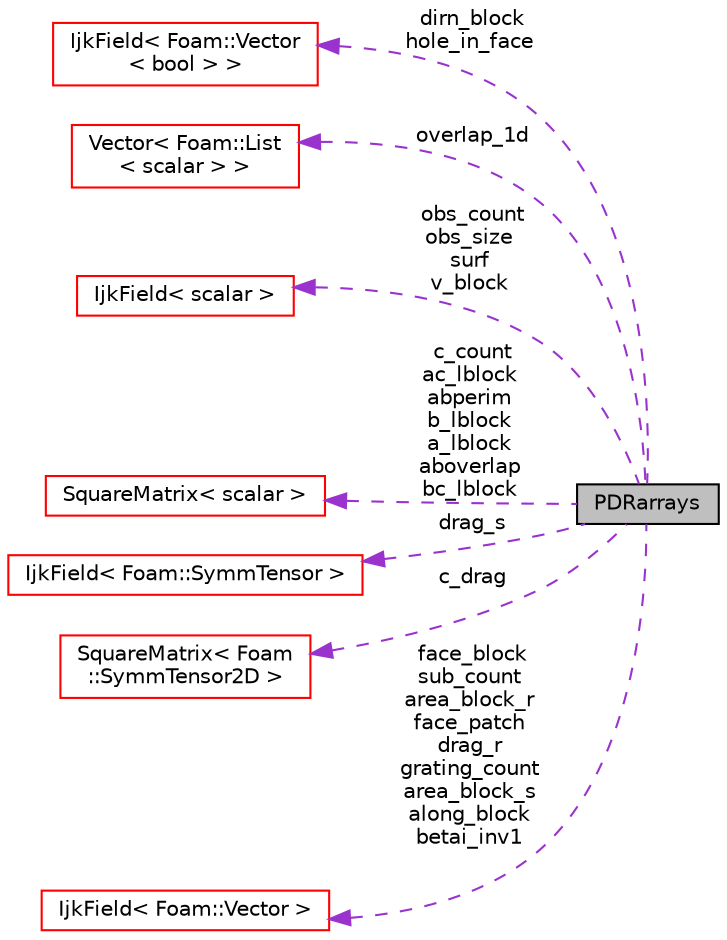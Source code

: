 digraph "PDRarrays"
{
  bgcolor="transparent";
  edge [fontname="Helvetica",fontsize="10",labelfontname="Helvetica",labelfontsize="10"];
  node [fontname="Helvetica",fontsize="10",shape=record];
  rankdir="LR";
  Node1 [label="PDRarrays",height=0.2,width=0.4,color="black", fillcolor="grey75", style="filled" fontcolor="black"];
  Node2 -> Node1 [dir="back",color="darkorchid3",fontsize="10",style="dashed",label=" dirn_block\nhole_in_face" ,fontname="Helvetica"];
  Node2 [label="IjkField\< Foam::Vector\l\< bool \> \>",height=0.2,width=0.4,color="red",URL="$classFoam_1_1IjkField.html"];
  Node3 -> Node1 [dir="back",color="darkorchid3",fontsize="10",style="dashed",label=" overlap_1d" ,fontname="Helvetica"];
  Node3 [label="Vector\< Foam::List\l\< scalar \> \>",height=0.2,width=0.4,color="red",URL="$classFoam_1_1Vector.html"];
  Node4 -> Node1 [dir="back",color="darkorchid3",fontsize="10",style="dashed",label=" obs_count\nobs_size\nsurf\nv_block" ,fontname="Helvetica"];
  Node4 [label="IjkField\< scalar \>",height=0.2,width=0.4,color="red",URL="$classFoam_1_1IjkField.html"];
  Node5 -> Node1 [dir="back",color="darkorchid3",fontsize="10",style="dashed",label=" c_count\nac_lblock\nabperim\nb_lblock\na_lblock\naboverlap\nbc_lblock" ,fontname="Helvetica"];
  Node5 [label="SquareMatrix\< scalar \>",height=0.2,width=0.4,color="red",URL="$classFoam_1_1SquareMatrix.html"];
  Node6 -> Node1 [dir="back",color="darkorchid3",fontsize="10",style="dashed",label=" drag_s" ,fontname="Helvetica"];
  Node6 [label="IjkField\< Foam::SymmTensor \>",height=0.2,width=0.4,color="red",URL="$classFoam_1_1IjkField.html"];
  Node7 -> Node1 [dir="back",color="darkorchid3",fontsize="10",style="dashed",label=" c_drag" ,fontname="Helvetica"];
  Node7 [label="SquareMatrix\< Foam\l::SymmTensor2D \>",height=0.2,width=0.4,color="red",URL="$classFoam_1_1SquareMatrix.html"];
  Node8 -> Node1 [dir="back",color="darkorchid3",fontsize="10",style="dashed",label=" face_block\nsub_count\narea_block_r\nface_patch\ndrag_r\ngrating_count\narea_block_s\nalong_block\nbetai_inv1" ,fontname="Helvetica"];
  Node8 [label="IjkField\< Foam::Vector \>",height=0.2,width=0.4,color="red",URL="$classFoam_1_1IjkField.html"];
}
